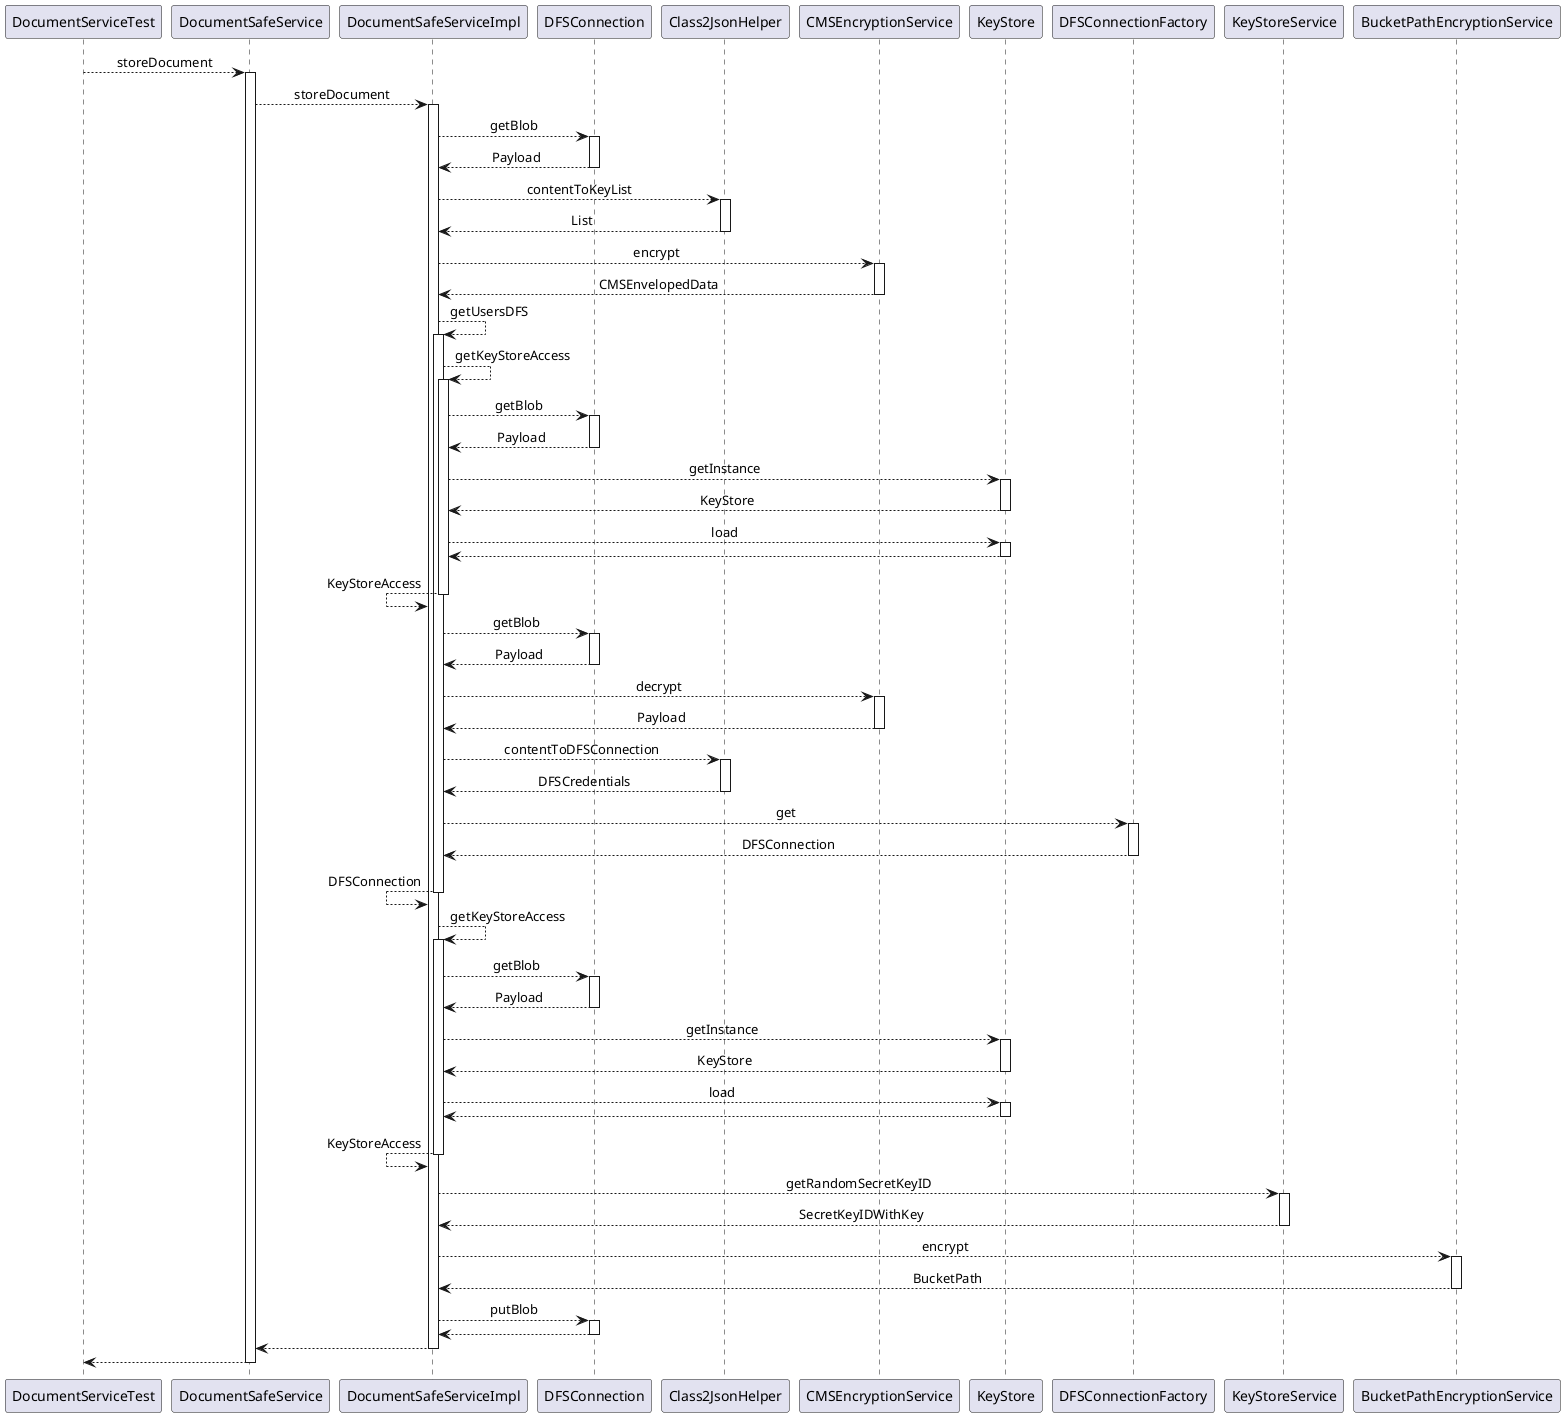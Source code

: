 @startuml

skinparam SequenceMessageAlign center

' DocumentServiceTest
DocumentServiceTest --> DocumentSafeService : storeDocument

activate DocumentSafeService
' DocumentSafeService
DocumentSafeService --> DocumentSafeServiceImpl : storeDocument

activate DocumentSafeServiceImpl
' DocumentSafeServiceImpl
DocumentSafeServiceImpl --> DFSConnection : getBlob

activate DFSConnection
' de.adorsys.dfs.connection.api.service.api.DFSConnection
DocumentSafeServiceImpl <-- DFSConnection : Payload
deactivate DFSConnection

' DocumentSafeServiceImpl
DocumentSafeServiceImpl --> Class2JsonHelper : contentToKeyList

activate Class2JsonHelper
' Class2JsonHelper
DocumentSafeServiceImpl <-- Class2JsonHelper : List
deactivate Class2JsonHelper

' DocumentSafeServiceImpl
DocumentSafeServiceImpl --> CMSEncryptionService : encrypt

activate CMSEncryptionService
' CMSEncryptionService
DocumentSafeServiceImpl <-- CMSEncryptionService : CMSEnvelopedData
deactivate CMSEncryptionService

' DocumentSafeServiceImpl
DocumentSafeServiceImpl --> DocumentSafeServiceImpl : getUsersDFS

activate DocumentSafeServiceImpl
' DocumentSafeServiceImpl
DocumentSafeServiceImpl --> DocumentSafeServiceImpl : getKeyStoreAccess

activate DocumentSafeServiceImpl
' DocumentSafeServiceImpl
DocumentSafeServiceImpl --> DFSConnection : getBlob

activate DFSConnection
' de.adorsys.dfs.connection.api.service.api.DFSConnection
DocumentSafeServiceImpl <-- DFSConnection : Payload
deactivate DFSConnection

' DocumentSafeServiceImpl
DocumentSafeServiceImpl --> KeyStore : getInstance

activate KeyStore
' java.security.KeyStore
DocumentSafeServiceImpl <-- KeyStore : KeyStore
deactivate KeyStore

' DocumentSafeServiceImpl
DocumentSafeServiceImpl --> KeyStore : load

activate KeyStore
' java.security.KeyStore
DocumentSafeServiceImpl <-- KeyStore :  
deactivate KeyStore

' DocumentSafeServiceImpl
DocumentSafeServiceImpl <-- DocumentSafeServiceImpl : KeyStoreAccess
deactivate DocumentSafeServiceImpl

' DocumentSafeServiceImpl
DocumentSafeServiceImpl --> DFSConnection : getBlob

activate DFSConnection
' de.adorsys.dfs.connection.api.service.api.DFSConnection
DocumentSafeServiceImpl <-- DFSConnection : Payload
deactivate DFSConnection

' DocumentSafeServiceImpl
DocumentSafeServiceImpl --> CMSEncryptionService : decrypt

activate CMSEncryptionService
' CMSEncryptionService
DocumentSafeServiceImpl <-- CMSEncryptionService : Payload
deactivate CMSEncryptionService

' DocumentSafeServiceImpl
DocumentSafeServiceImpl --> Class2JsonHelper : contentToDFSConnection

activate Class2JsonHelper
' Class2JsonHelper
DocumentSafeServiceImpl <-- Class2JsonHelper : DFSCredentials
deactivate Class2JsonHelper

' DocumentSafeServiceImpl
DocumentSafeServiceImpl --> DFSConnectionFactory : get

activate DFSConnectionFactory
' de.adorsys.dfs.connection.impl.factory.DFSConnectionFactory
DocumentSafeServiceImpl <-- DFSConnectionFactory : DFSConnection
deactivate DFSConnectionFactory

' DocumentSafeServiceImpl
DocumentSafeServiceImpl <-- DocumentSafeServiceImpl : DFSConnection
deactivate DocumentSafeServiceImpl

' DocumentSafeServiceImpl
DocumentSafeServiceImpl --> DocumentSafeServiceImpl : getKeyStoreAccess

activate DocumentSafeServiceImpl
' DocumentSafeServiceImpl
DocumentSafeServiceImpl --> DFSConnection : getBlob

activate DFSConnection
' de.adorsys.dfs.connection.api.service.api.DFSConnection
DocumentSafeServiceImpl <-- DFSConnection : Payload
deactivate DFSConnection

' DocumentSafeServiceImpl
DocumentSafeServiceImpl --> KeyStore : getInstance

activate KeyStore
' java.security.KeyStore
DocumentSafeServiceImpl <-- KeyStore : KeyStore
deactivate KeyStore

' DocumentSafeServiceImpl
DocumentSafeServiceImpl --> KeyStore : load

activate KeyStore
' java.security.KeyStore
DocumentSafeServiceImpl <-- KeyStore :  
deactivate KeyStore

' DocumentSafeServiceImpl
DocumentSafeServiceImpl <-- DocumentSafeServiceImpl : KeyStoreAccess
deactivate DocumentSafeServiceImpl

' DocumentSafeServiceImpl
DocumentSafeServiceImpl --> KeyStoreService : getRandomSecretKeyID

activate KeyStoreService
' KeyStoreService
DocumentSafeServiceImpl <-- KeyStoreService : SecretKeyIDWithKey
deactivate KeyStoreService

' DocumentSafeServiceImpl
DocumentSafeServiceImpl --> BucketPathEncryptionService : encrypt

activate BucketPathEncryptionService
' BucketPathEncryptionService
DocumentSafeServiceImpl <-- BucketPathEncryptionService : BucketPath
deactivate BucketPathEncryptionService

' DocumentSafeServiceImpl
DocumentSafeServiceImpl --> DFSConnection : putBlob

activate DFSConnection
' de.adorsys.dfs.connection.api.service.api.DFSConnection
DocumentSafeServiceImpl <-- DFSConnection :  
deactivate DFSConnection

' DocumentSafeServiceImpl
DocumentSafeService <-- DocumentSafeServiceImpl :  
deactivate DocumentSafeServiceImpl

' DocumentSafeService
DocumentServiceTest <-- DocumentSafeService :  
deactivate DocumentSafeService


@enduml
